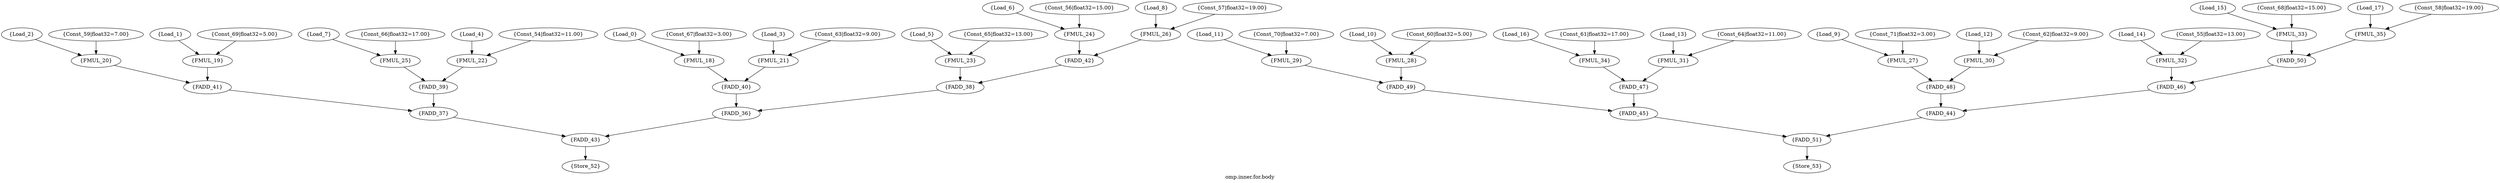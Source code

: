  /*
{
    "ALU" : ["FADD", "FMUL"],
    "MEMPORT" : ["input", "output"],
    "Constant" : ["const"],
    "Any2Pins" : "inPinA,inPinB"
}
*/
strict digraph "omp.inner.for.body" {
label="omp.inner.for.body";
Load_0 [label="{Load_0}", opcode=input, h_width=32];
Load_1 [label="{Load_1}", opcode=input, h_width=32];
Load_2 [label="{Load_2}", opcode=input, h_width=32];
Load_3 [label="{Load_3}", opcode=input, h_width=32];
Load_4 [label="{Load_4}", opcode=input, h_width=32];
Load_5 [label="{Load_5}", opcode=input, h_width=32];
Load_6 [label="{Load_6}", opcode=input, h_width=32];
Load_7 [label="{Load_7}", opcode=input, h_width=32];
Load_8 [label="{Load_8}", opcode=input, h_width=32];
Load_9 [label="{Load_9}", opcode=input, h_width=32];
Load_10 [label="{Load_10}", opcode=input, h_width=32];
Load_11 [label="{Load_11}", opcode=input, h_width=32];
Load_12 [label="{Load_12}", opcode=input, h_width=32];
Load_13 [label="{Load_13}", opcode=input, h_width=32];
Load_14 [label="{Load_14}", opcode=input, h_width=32];
Load_15 [label="{Load_15}", opcode=input, h_width=32];
Load_16 [label="{Load_16}", opcode=input, h_width=32];
Load_17 [label="{Load_17}", opcode=input, h_width=32];
FMUL_18 [label="{FMUL_18}", opcode=FMUL, h_width=32];
FMUL_19 [label="{FMUL_19}", opcode=FMUL, h_width=32];
FMUL_20 [label="{FMUL_20}", opcode=FMUL, h_width=32];
FMUL_21 [label="{FMUL_21}", opcode=FMUL, h_width=32];
FMUL_22 [label="{FMUL_22}", opcode=FMUL, h_width=32];
FMUL_23 [label="{FMUL_23}", opcode=FMUL, h_width=32];
FMUL_24 [label="{FMUL_24}", opcode=FMUL, h_width=32];
FMUL_25 [label="{FMUL_25}", opcode=FMUL, h_width=32];
FMUL_26 [label="{FMUL_26}", opcode=FMUL, h_width=32];
FMUL_27 [label="{FMUL_27}", opcode=FMUL, h_width=32];
FMUL_28 [label="{FMUL_28}", opcode=FMUL, h_width=32];
FMUL_29 [label="{FMUL_29}", opcode=FMUL, h_width=32];
FMUL_30 [label="{FMUL_30}", opcode=FMUL, h_width=32];
FMUL_31 [label="{FMUL_31}", opcode=FMUL, h_width=32];
FMUL_32 [label="{FMUL_32}", opcode=FMUL, h_width=32];
FMUL_33 [label="{FMUL_33}", opcode=FMUL, h_width=32];
FMUL_34 [label="{FMUL_34}", opcode=FMUL, h_width=32];
FMUL_35 [label="{FMUL_35}", opcode=FMUL, h_width=32];
FADD_43 [label="{FADD_43}", opcode=FADD, h_width=32];
FADD_51 [label="{FADD_51}", opcode=FADD, h_width=32];
Store_52 [label="{Store_52}", opcode=output, h_width=32];
Store_53 [label="{Store_53}", opcode=output, h_width=32];
Const_54 [constVal="1", float32="11.00", label="{Const_54|float32=11.00}", opcode=const, h_width=32];
Const_55 [constVal="1", float32="13.00", label="{Const_55|float32=13.00}", opcode=const, h_width=32];
Const_56 [constVal="1", float32="15.00", label="{Const_56|float32=15.00}", opcode=const, h_width=32];
Const_57 [constVal="1", float32="19.00", label="{Const_57|float32=19.00}", opcode=const, h_width=32];
Const_58 [constVal="1", float32="19.00", label="{Const_58|float32=19.00}", opcode=const, h_width=32];
Const_59 [constVal="1", float32="7.00", label="{Const_59|float32=7.00}", opcode=const, h_width=32];
Const_60 [constVal="1", float32="5.00", label="{Const_60|float32=5.00}", opcode=const, h_width=32];
Const_61 [constVal="1", float32="17.00", label="{Const_61|float32=17.00}", opcode=const, h_width=32];
Const_62 [constVal="1", float32="9.00", label="{Const_62|float32=9.00}", opcode=const, h_width=32];
Const_63 [constVal="1", float32="9.00", label="{Const_63|float32=9.00}", opcode=const, h_width=32];
Const_64 [constVal="1", float32="11.00", label="{Const_64|float32=11.00}", opcode=const, h_width=32];
Const_65 [constVal="1", float32="13.00", label="{Const_65|float32=13.00}", opcode=const, h_width=32];
Const_66 [constVal="1", float32="17.00", label="{Const_66|float32=17.00}", opcode=const, h_width=32];
Const_67 [constVal="1", float32="3.00", label="{Const_67|float32=3.00}", opcode=const, h_width=32];
Const_68 [constVal="1", float32="15.00", label="{Const_68|float32=15.00}", opcode=const, h_width=32];
Const_69 [constVal="1", float32="5.00", label="{Const_69|float32=5.00}", opcode=const, h_width=32];
Const_70 [constVal="1", float32="7.00", label="{Const_70|float32=7.00}", opcode=const, h_width=32];
Const_71 [constVal="1", float32="3.00", label="{Const_71|float32=3.00}", opcode=const, h_width=32];
FADD_42 [label="{FADD_42}", opcode=FADD, h_width=32];
FADD_41 [label="{FADD_41}", opcode=FADD, h_width=32];
FADD_40 [label="{FADD_40}", opcode=FADD, h_width=32];
FADD_39 [label="{FADD_39}", opcode=FADD, h_width=32];
FADD_38 [label="{FADD_38}", opcode=FADD, h_width=32];
FADD_37 [label="{FADD_37}", opcode=FADD, h_width=32];
FADD_36 [label="{FADD_36}", opcode=FADD, h_width=32];
FADD_50 [label="{FADD_50}", opcode=FADD, h_width=32];
FADD_49 [label="{FADD_49}", opcode=FADD, h_width=32];
FADD_48 [label="{FADD_48}", opcode=FADD, h_width=32];
FADD_47 [label="{FADD_47}", opcode=FADD, h_width=32];
FADD_46 [label="{FADD_46}", opcode=FADD, h_width=32];
FADD_45 [label="{FADD_45}", opcode=FADD, h_width=32];
FADD_44 [label="{FADD_44}", opcode=FADD, h_width=32];
Load_0 -> FMUL_18  [driver=outPinA, load=Any2Pins];
Load_1 -> FMUL_19  [driver=outPinA, load=Any2Pins];
Load_2 -> FMUL_20  [driver=outPinA, load=Any2Pins];
Load_3 -> FMUL_21  [driver=outPinA, load=Any2Pins];
Load_4 -> FMUL_22  [driver=outPinA, load=Any2Pins];
Load_5 -> FMUL_23  [driver=outPinA, load=Any2Pins];
Load_6 -> FMUL_24  [driver=outPinA, load=Any2Pins];
Load_7 -> FMUL_25  [driver=outPinA, load=Any2Pins];
Load_8 -> FMUL_26  [driver=outPinA, load=Any2Pins];
Load_9 -> FMUL_27  [driver=outPinA, load=Any2Pins];
Load_10 -> FMUL_28  [driver=outPinA, load=Any2Pins];
Load_11 -> FMUL_29  [driver=outPinA, load=Any2Pins];
Load_12 -> FMUL_30  [driver=outPinA, load=Any2Pins];
Load_13 -> FMUL_31  [driver=outPinA, load=Any2Pins];
Load_14 -> FMUL_32  [driver=outPinA, load=Any2Pins];
Load_15 -> FMUL_33  [driver=outPinA, load=Any2Pins];
Load_16 -> FMUL_34  [driver=outPinA, load=Any2Pins];
Load_17 -> FMUL_35  [driver=outPinA, load=Any2Pins];
FMUL_18 -> FADD_40  [driver=outPinA, load=Any2Pins];
FMUL_19 -> FADD_41  [driver=outPinA, load=Any2Pins];
FMUL_20 -> FADD_41  [driver=outPinA, load=Any2Pins];
FMUL_21 -> FADD_40  [driver=outPinA, load=Any2Pins];
FMUL_22 -> FADD_39  [driver=outPinA, load=Any2Pins];
FMUL_23 -> FADD_38  [driver=outPinA, load=Any2Pins];
FMUL_24 -> FADD_42  [driver=outPinA, load=Any2Pins];
FMUL_25 -> FADD_39  [driver=outPinA, load=Any2Pins];
FMUL_26 -> FADD_42  [driver=outPinA, load=Any2Pins];
FMUL_27 -> FADD_48  [driver=outPinA, load=Any2Pins];
FMUL_28 -> FADD_49  [driver=outPinA, load=Any2Pins];
FMUL_29 -> FADD_49  [driver=outPinA, load=Any2Pins];
FMUL_30 -> FADD_48  [driver=outPinA, load=Any2Pins];
FMUL_31 -> FADD_47  [driver=outPinA, load=Any2Pins];
FMUL_32 -> FADD_46  [driver=outPinA, load=Any2Pins];
FMUL_33 -> FADD_50  [driver=outPinA, load=Any2Pins];
FMUL_34 -> FADD_47  [driver=outPinA, load=Any2Pins];
FMUL_35 -> FADD_50  [driver=outPinA, load=Any2Pins];
FADD_43 -> Store_52  [driver=outPinA, load=Any2Pins];
FADD_51 -> Store_53  [driver=outPinA, load=Any2Pins];
Const_54 -> FMUL_22  [driver=outPinA, load=Any2Pins];
Const_55 -> FMUL_32  [driver=outPinA, load=Any2Pins];
Const_56 -> FMUL_24  [driver=outPinA, load=Any2Pins];
Const_57 -> FMUL_26  [driver=outPinA, load=Any2Pins];
Const_58 -> FMUL_35  [driver=outPinA, load=Any2Pins];
Const_59 -> FMUL_20  [driver=outPinA, load=Any2Pins];
Const_60 -> FMUL_28  [driver=outPinA, load=Any2Pins];
Const_61 -> FMUL_34  [driver=outPinA, load=Any2Pins];
Const_62 -> FMUL_30  [driver=outPinA, load=Any2Pins];
Const_63 -> FMUL_21  [driver=outPinA, load=Any2Pins];
Const_64 -> FMUL_31  [driver=outPinA, load=Any2Pins];
Const_65 -> FMUL_23  [driver=outPinA, load=Any2Pins];
Const_66 -> FMUL_25  [driver=outPinA, load=Any2Pins];
Const_67 -> FMUL_18  [driver=outPinA, load=Any2Pins];
Const_68 -> FMUL_33  [driver=outPinA, load=Any2Pins];
Const_69 -> FMUL_19  [driver=outPinA, load=Any2Pins];
Const_70 -> FMUL_29  [driver=outPinA, load=Any2Pins];
Const_71 -> FMUL_27  [driver=outPinA, load=Any2Pins];
FADD_42 -> FADD_38  [driver=outPinA, load=Any2Pins];
FADD_41 -> FADD_37  [driver=outPinA, load=Any2Pins];
FADD_40 -> FADD_36  [driver=outPinA, load=Any2Pins];
FADD_39 -> FADD_37  [driver=outPinA, load=Any2Pins];
FADD_38 -> FADD_36  [driver=outPinA, load=Any2Pins];
FADD_37 -> FADD_43  [driver=outPinA, load=Any2Pins];
FADD_36 -> FADD_43  [driver=outPinA, load=Any2Pins];
FADD_50 -> FADD_46  [driver=outPinA, load=Any2Pins];
FADD_49 -> FADD_45  [driver=outPinA, load=Any2Pins];
FADD_48 -> FADD_44  [driver=outPinA, load=Any2Pins];
FADD_47 -> FADD_45  [driver=outPinA, load=Any2Pins];
FADD_46 -> FADD_44  [driver=outPinA, load=Any2Pins];
FADD_45 -> FADD_51  [driver=outPinA, load=Any2Pins];
FADD_44 -> FADD_51  [driver=outPinA, load=Any2Pins];
}
